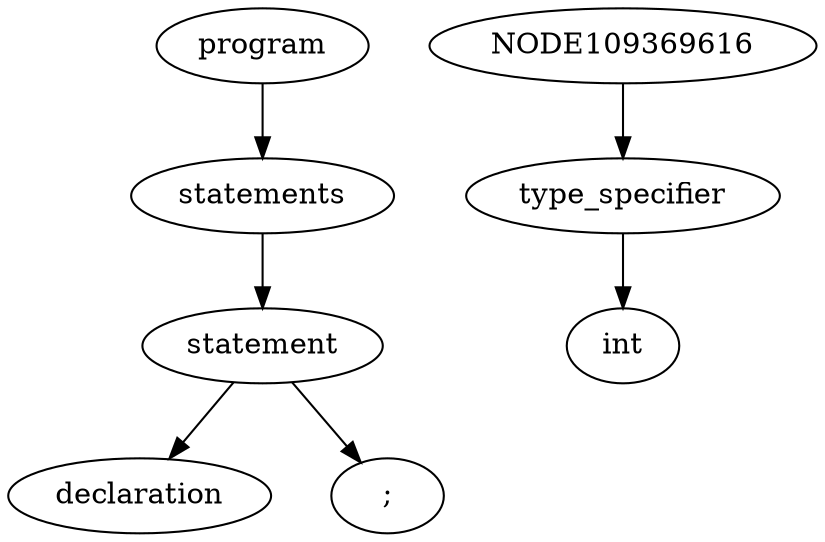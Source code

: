 digraph G
        {
            nodesep = 0.4;
            ranksep = 0.5;
        	NODE109216752[label="program"];
	NODE109218672[label="statements"];
	NODE109216752->NODE109218672
	NODE109311344[label="statement"];
	NODE109218672->NODE109311344
	NODE109369456[label="declaration"];
	NODE109311344->NODE109369456
	NODE109370896[label="type_specifier"];
	NODE109369616->NODE109370896
	NODE109368624[label="int"];
	NODE109370896->NODE109368624
	NODE109470096[label=";"];
	NODE109311344->NODE109470096
}